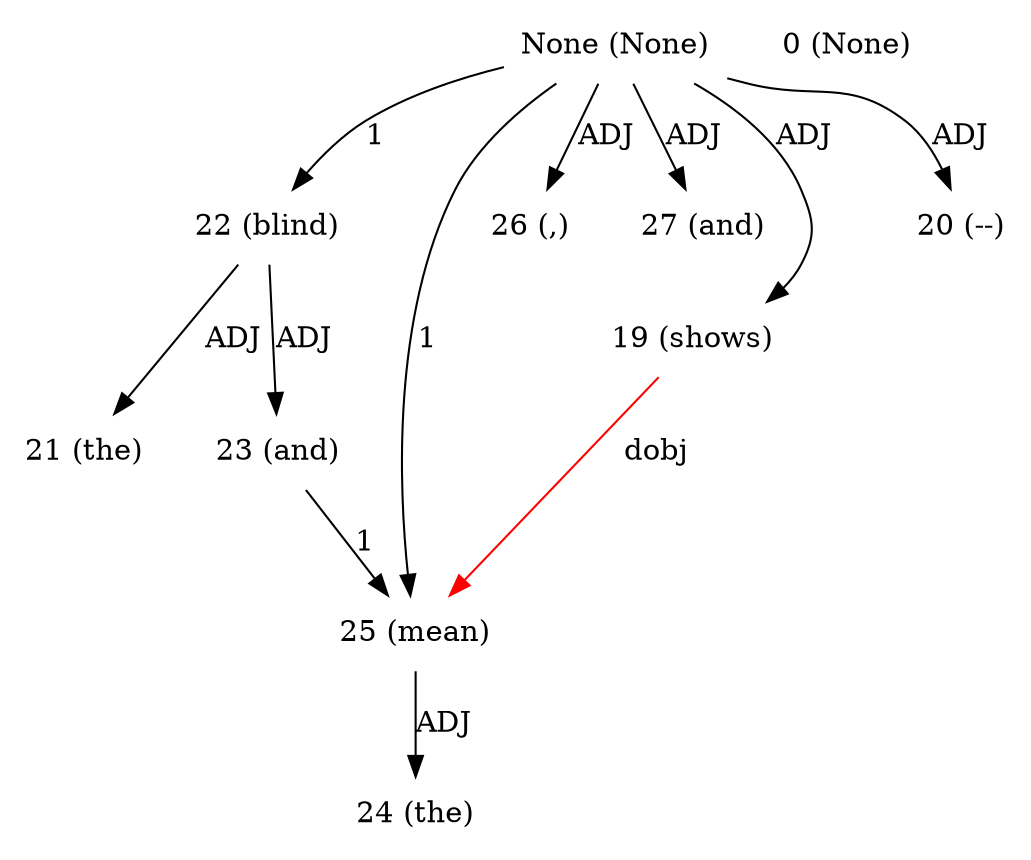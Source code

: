 digraph G{
edge [dir=forward]
node [shape=plaintext]

None [label="None (None)"]
None -> 22 [label="1"]
None -> 25 [label="1"]
None -> 26 [label="ADJ"]
None -> 27 [label="ADJ"]
None [label="None (None)"]
None -> 19 [label="ADJ"]
None -> 20 [label="ADJ"]
0 [label="0 (None)"]
19 [label="19 (shows)"]
20 [label="20 (--)"]
21 [label="21 (the)"]
22 [label="22 (blind)"]
22 -> 21 [label="ADJ"]
22 -> 23 [label="ADJ"]
23 [label="23 (and)"]
23 -> 25 [label="1"]
24 [label="24 (the)"]
25 [label="25 (mean)"]
25 -> 24 [label="ADJ"]
19 -> 25 [label="dobj", color="red"]
26 [label="26 (,)"]
27 [label="27 (and)"]
}
